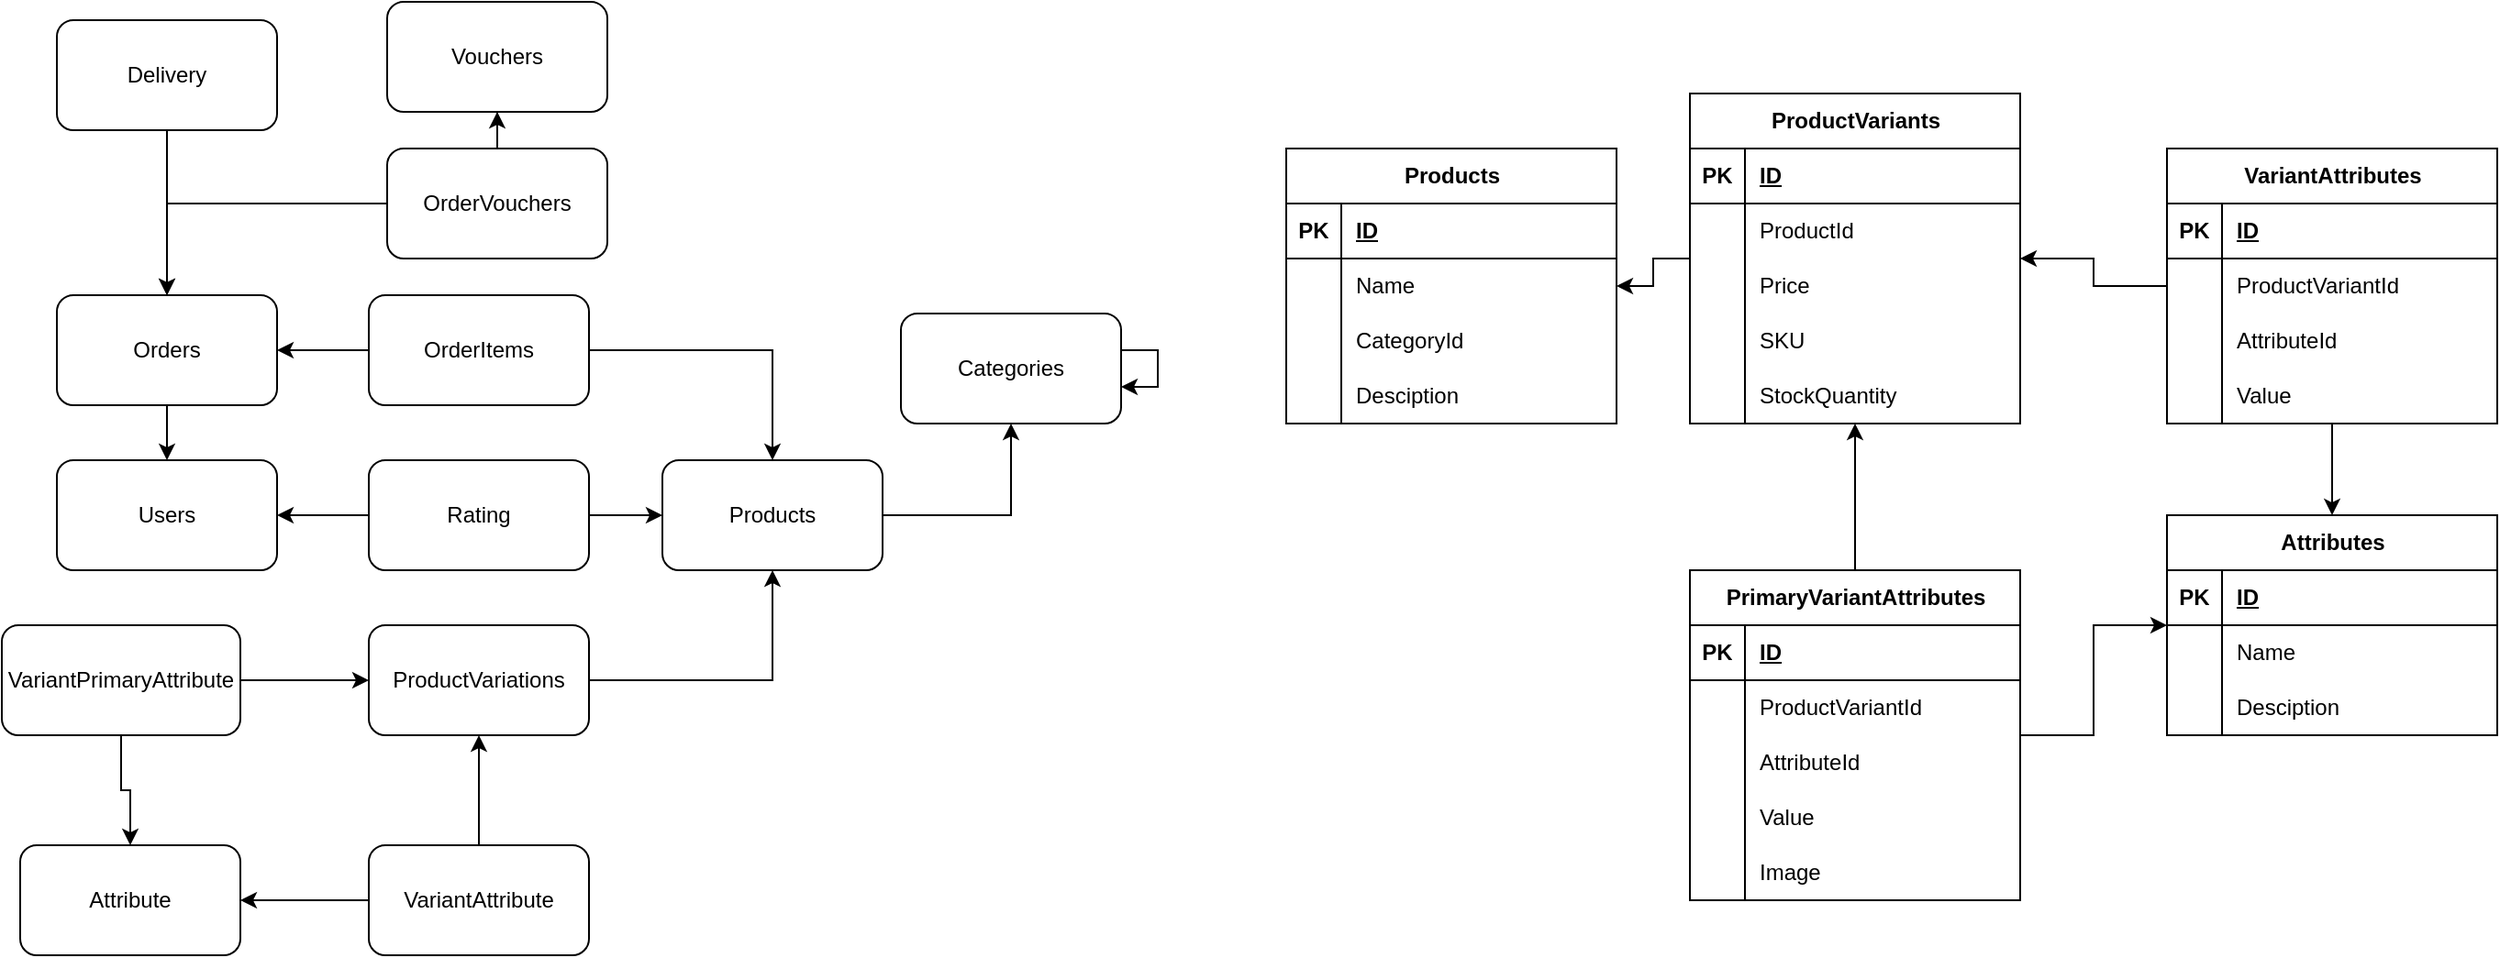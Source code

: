 <mxfile version="26.2.12" pages="2">
  <diagram name="Page-1" id="kPWOoO8ErWxaOBicCw8n">
    <mxGraphModel dx="624" dy="2304" grid="1" gridSize="10" guides="1" tooltips="1" connect="1" arrows="1" fold="1" page="1" pageScale="1" pageWidth="1100" pageHeight="850" math="0" shadow="0">
      <root>
        <mxCell id="0" />
        <mxCell id="1" parent="0" />
        <mxCell id="ZrR5lYsAfJS6oK-ob86O-45" value="" style="edgeStyle=orthogonalEdgeStyle;rounded=0;orthogonalLoop=1;jettySize=auto;html=1;" parent="1" source="ZrR5lYsAfJS6oK-ob86O-36" target="ZrR5lYsAfJS6oK-ob86O-37" edge="1">
          <mxGeometry relative="1" as="geometry" />
        </mxCell>
        <mxCell id="ZrR5lYsAfJS6oK-ob86O-36" value="Products" style="rounded=1;whiteSpace=wrap;html=1;" parent="1" vertex="1">
          <mxGeometry x="390" y="-1410" width="120" height="60" as="geometry" />
        </mxCell>
        <mxCell id="ZrR5lYsAfJS6oK-ob86O-37" value="Categories" style="rounded=1;whiteSpace=wrap;html=1;" parent="1" vertex="1">
          <mxGeometry x="520" y="-1490" width="120" height="60" as="geometry" />
        </mxCell>
        <mxCell id="ZrR5lYsAfJS6oK-ob86O-42" value="" style="edgeStyle=orthogonalEdgeStyle;rounded=0;orthogonalLoop=1;jettySize=auto;html=1;" parent="1" source="ZrR5lYsAfJS6oK-ob86O-39" target="ZrR5lYsAfJS6oK-ob86O-40" edge="1">
          <mxGeometry relative="1" as="geometry" />
        </mxCell>
        <mxCell id="PK16xgvVqJe6MPy5atNB-130" value="" style="edgeStyle=orthogonalEdgeStyle;rounded=0;orthogonalLoop=1;jettySize=auto;html=1;" edge="1" parent="1" source="ZrR5lYsAfJS6oK-ob86O-39" target="PK16xgvVqJe6MPy5atNB-128">
          <mxGeometry relative="1" as="geometry" />
        </mxCell>
        <mxCell id="ZrR5lYsAfJS6oK-ob86O-39" value="VariantAttribute" style="rounded=1;whiteSpace=wrap;html=1;" parent="1" vertex="1">
          <mxGeometry x="230" y="-1200" width="120" height="60" as="geometry" />
        </mxCell>
        <mxCell id="ZrR5lYsAfJS6oK-ob86O-43" value="" style="edgeStyle=orthogonalEdgeStyle;rounded=0;orthogonalLoop=1;jettySize=auto;html=1;" parent="1" source="ZrR5lYsAfJS6oK-ob86O-40" target="ZrR5lYsAfJS6oK-ob86O-36" edge="1">
          <mxGeometry relative="1" as="geometry" />
        </mxCell>
        <mxCell id="ZrR5lYsAfJS6oK-ob86O-40" value="ProductVariations" style="rounded=1;whiteSpace=wrap;html=1;" parent="1" vertex="1">
          <mxGeometry x="230" y="-1320" width="120" height="60" as="geometry" />
        </mxCell>
        <mxCell id="ZrR5lYsAfJS6oK-ob86O-52" style="edgeStyle=orthogonalEdgeStyle;rounded=0;orthogonalLoop=1;jettySize=auto;html=1;" parent="1" source="ZrR5lYsAfJS6oK-ob86O-41" target="ZrR5lYsAfJS6oK-ob86O-50" edge="1">
          <mxGeometry relative="1" as="geometry" />
        </mxCell>
        <mxCell id="ZrR5lYsAfJS6oK-ob86O-41" value="Orders" style="rounded=1;whiteSpace=wrap;html=1;" parent="1" vertex="1">
          <mxGeometry x="60" y="-1500" width="120" height="60" as="geometry" />
        </mxCell>
        <mxCell id="ZrR5lYsAfJS6oK-ob86O-47" style="edgeStyle=orthogonalEdgeStyle;rounded=0;orthogonalLoop=1;jettySize=auto;html=1;" parent="1" source="ZrR5lYsAfJS6oK-ob86O-37" target="ZrR5lYsAfJS6oK-ob86O-37" edge="1">
          <mxGeometry relative="1" as="geometry" />
        </mxCell>
        <mxCell id="ZrR5lYsAfJS6oK-ob86O-49" value="" style="edgeStyle=orthogonalEdgeStyle;rounded=0;orthogonalLoop=1;jettySize=auto;html=1;" parent="1" source="ZrR5lYsAfJS6oK-ob86O-48" target="ZrR5lYsAfJS6oK-ob86O-36" edge="1">
          <mxGeometry relative="1" as="geometry" />
        </mxCell>
        <mxCell id="ZrR5lYsAfJS6oK-ob86O-51" value="" style="edgeStyle=orthogonalEdgeStyle;rounded=0;orthogonalLoop=1;jettySize=auto;html=1;" parent="1" source="ZrR5lYsAfJS6oK-ob86O-48" target="ZrR5lYsAfJS6oK-ob86O-50" edge="1">
          <mxGeometry relative="1" as="geometry" />
        </mxCell>
        <mxCell id="ZrR5lYsAfJS6oK-ob86O-48" value="Rating" style="rounded=1;whiteSpace=wrap;html=1;" parent="1" vertex="1">
          <mxGeometry x="230" y="-1410" width="120" height="60" as="geometry" />
        </mxCell>
        <mxCell id="ZrR5lYsAfJS6oK-ob86O-50" value="Users" style="rounded=1;whiteSpace=wrap;html=1;" parent="1" vertex="1">
          <mxGeometry x="60" y="-1410" width="120" height="60" as="geometry" />
        </mxCell>
        <mxCell id="ZrR5lYsAfJS6oK-ob86O-55" value="" style="edgeStyle=orthogonalEdgeStyle;rounded=0;orthogonalLoop=1;jettySize=auto;html=1;" parent="1" source="ZrR5lYsAfJS6oK-ob86O-54" target="ZrR5lYsAfJS6oK-ob86O-41" edge="1">
          <mxGeometry relative="1" as="geometry" />
        </mxCell>
        <mxCell id="ZrR5lYsAfJS6oK-ob86O-56" style="edgeStyle=orthogonalEdgeStyle;rounded=0;orthogonalLoop=1;jettySize=auto;html=1;" parent="1" source="ZrR5lYsAfJS6oK-ob86O-54" target="ZrR5lYsAfJS6oK-ob86O-36" edge="1">
          <mxGeometry relative="1" as="geometry" />
        </mxCell>
        <mxCell id="ZrR5lYsAfJS6oK-ob86O-54" value="OrderItems" style="rounded=1;whiteSpace=wrap;html=1;" parent="1" vertex="1">
          <mxGeometry x="230" y="-1500" width="120" height="60" as="geometry" />
        </mxCell>
        <mxCell id="5RusImTbGfnF9cPoMrp--1" value="" style="edgeStyle=orthogonalEdgeStyle;rounded=0;orthogonalLoop=1;jettySize=auto;html=1;" parent="1" source="Unxqngpqf1G39v8PdD6T-1" target="ZrR5lYsAfJS6oK-ob86O-41" edge="1">
          <mxGeometry relative="1" as="geometry" />
        </mxCell>
        <mxCell id="Unxqngpqf1G39v8PdD6T-1" value="Delivery" style="rounded=1;whiteSpace=wrap;html=1;" parent="1" vertex="1">
          <mxGeometry x="60" y="-1650" width="120" height="60" as="geometry" />
        </mxCell>
        <mxCell id="C7Fi-zsMAQlpM84feyoW-1" value="Vouchers" style="rounded=1;whiteSpace=wrap;html=1;" parent="1" vertex="1">
          <mxGeometry x="240" y="-1660" width="120" height="60" as="geometry" />
        </mxCell>
        <mxCell id="C7Fi-zsMAQlpM84feyoW-3" style="edgeStyle=orthogonalEdgeStyle;rounded=0;orthogonalLoop=1;jettySize=auto;html=1;" parent="1" source="C7Fi-zsMAQlpM84feyoW-2" target="ZrR5lYsAfJS6oK-ob86O-41" edge="1">
          <mxGeometry relative="1" as="geometry" />
        </mxCell>
        <mxCell id="C7Fi-zsMAQlpM84feyoW-4" style="edgeStyle=orthogonalEdgeStyle;rounded=0;orthogonalLoop=1;jettySize=auto;html=1;" parent="1" source="C7Fi-zsMAQlpM84feyoW-2" target="C7Fi-zsMAQlpM84feyoW-1" edge="1">
          <mxGeometry relative="1" as="geometry" />
        </mxCell>
        <mxCell id="C7Fi-zsMAQlpM84feyoW-2" value="OrderVouchers" style="rounded=1;whiteSpace=wrap;html=1;" parent="1" vertex="1">
          <mxGeometry x="240" y="-1580" width="120" height="60" as="geometry" />
        </mxCell>
        <mxCell id="1pZVYo2Q0TU_t_pJFYLT-1" value="Products" style="shape=table;startSize=30;container=1;collapsible=1;childLayout=tableLayout;fixedRows=1;rowLines=0;fontStyle=1;align=center;resizeLast=1;html=1;" parent="1" vertex="1">
          <mxGeometry x="730" y="-1580" width="180" height="150" as="geometry" />
        </mxCell>
        <mxCell id="1pZVYo2Q0TU_t_pJFYLT-2" value="" style="shape=tableRow;horizontal=0;startSize=0;swimlaneHead=0;swimlaneBody=0;fillColor=none;collapsible=0;dropTarget=0;points=[[0,0.5],[1,0.5]];portConstraint=eastwest;top=0;left=0;right=0;bottom=1;" parent="1pZVYo2Q0TU_t_pJFYLT-1" vertex="1">
          <mxGeometry y="30" width="180" height="30" as="geometry" />
        </mxCell>
        <mxCell id="1pZVYo2Q0TU_t_pJFYLT-3" value="PK" style="shape=partialRectangle;connectable=0;fillColor=none;top=0;left=0;bottom=0;right=0;fontStyle=1;overflow=hidden;whiteSpace=wrap;html=1;" parent="1pZVYo2Q0TU_t_pJFYLT-2" vertex="1">
          <mxGeometry width="30" height="30" as="geometry">
            <mxRectangle width="30" height="30" as="alternateBounds" />
          </mxGeometry>
        </mxCell>
        <mxCell id="1pZVYo2Q0TU_t_pJFYLT-4" value="ID&lt;span style=&quot;white-space: pre;&quot;&gt;&#x9;&lt;/span&gt;" style="shape=partialRectangle;connectable=0;fillColor=none;top=0;left=0;bottom=0;right=0;align=left;spacingLeft=6;fontStyle=5;overflow=hidden;whiteSpace=wrap;html=1;" parent="1pZVYo2Q0TU_t_pJFYLT-2" vertex="1">
          <mxGeometry x="30" width="150" height="30" as="geometry">
            <mxRectangle width="150" height="30" as="alternateBounds" />
          </mxGeometry>
        </mxCell>
        <mxCell id="1pZVYo2Q0TU_t_pJFYLT-5" value="" style="shape=tableRow;horizontal=0;startSize=0;swimlaneHead=0;swimlaneBody=0;fillColor=none;collapsible=0;dropTarget=0;points=[[0,0.5],[1,0.5]];portConstraint=eastwest;top=0;left=0;right=0;bottom=0;" parent="1pZVYo2Q0TU_t_pJFYLT-1" vertex="1">
          <mxGeometry y="60" width="180" height="30" as="geometry" />
        </mxCell>
        <mxCell id="1pZVYo2Q0TU_t_pJFYLT-6" value="" style="shape=partialRectangle;connectable=0;fillColor=none;top=0;left=0;bottom=0;right=0;editable=1;overflow=hidden;whiteSpace=wrap;html=1;" parent="1pZVYo2Q0TU_t_pJFYLT-5" vertex="1">
          <mxGeometry width="30" height="30" as="geometry">
            <mxRectangle width="30" height="30" as="alternateBounds" />
          </mxGeometry>
        </mxCell>
        <mxCell id="1pZVYo2Q0TU_t_pJFYLT-7" value="Name" style="shape=partialRectangle;connectable=0;fillColor=none;top=0;left=0;bottom=0;right=0;align=left;spacingLeft=6;overflow=hidden;whiteSpace=wrap;html=1;" parent="1pZVYo2Q0TU_t_pJFYLT-5" vertex="1">
          <mxGeometry x="30" width="150" height="30" as="geometry">
            <mxRectangle width="150" height="30" as="alternateBounds" />
          </mxGeometry>
        </mxCell>
        <mxCell id="1pZVYo2Q0TU_t_pJFYLT-14" value="" style="shape=tableRow;horizontal=0;startSize=0;swimlaneHead=0;swimlaneBody=0;fillColor=none;collapsible=0;dropTarget=0;points=[[0,0.5],[1,0.5]];portConstraint=eastwest;top=0;left=0;right=0;bottom=0;" parent="1pZVYo2Q0TU_t_pJFYLT-1" vertex="1">
          <mxGeometry y="90" width="180" height="30" as="geometry" />
        </mxCell>
        <mxCell id="1pZVYo2Q0TU_t_pJFYLT-15" value="" style="shape=partialRectangle;connectable=0;fillColor=none;top=0;left=0;bottom=0;right=0;editable=1;overflow=hidden;whiteSpace=wrap;html=1;" parent="1pZVYo2Q0TU_t_pJFYLT-14" vertex="1">
          <mxGeometry width="30" height="30" as="geometry">
            <mxRectangle width="30" height="30" as="alternateBounds" />
          </mxGeometry>
        </mxCell>
        <mxCell id="1pZVYo2Q0TU_t_pJFYLT-16" value="CategoryId" style="shape=partialRectangle;connectable=0;fillColor=none;top=0;left=0;bottom=0;right=0;align=left;spacingLeft=6;overflow=hidden;whiteSpace=wrap;html=1;" parent="1pZVYo2Q0TU_t_pJFYLT-14" vertex="1">
          <mxGeometry x="30" width="150" height="30" as="geometry">
            <mxRectangle width="150" height="30" as="alternateBounds" />
          </mxGeometry>
        </mxCell>
        <mxCell id="1pZVYo2Q0TU_t_pJFYLT-17" value="" style="shape=tableRow;horizontal=0;startSize=0;swimlaneHead=0;swimlaneBody=0;fillColor=none;collapsible=0;dropTarget=0;points=[[0,0.5],[1,0.5]];portConstraint=eastwest;top=0;left=0;right=0;bottom=0;" parent="1pZVYo2Q0TU_t_pJFYLT-1" vertex="1">
          <mxGeometry y="120" width="180" height="30" as="geometry" />
        </mxCell>
        <mxCell id="1pZVYo2Q0TU_t_pJFYLT-18" value="" style="shape=partialRectangle;connectable=0;fillColor=none;top=0;left=0;bottom=0;right=0;editable=1;overflow=hidden;whiteSpace=wrap;html=1;" parent="1pZVYo2Q0TU_t_pJFYLT-17" vertex="1">
          <mxGeometry width="30" height="30" as="geometry">
            <mxRectangle width="30" height="30" as="alternateBounds" />
          </mxGeometry>
        </mxCell>
        <mxCell id="1pZVYo2Q0TU_t_pJFYLT-19" value="Desciption" style="shape=partialRectangle;connectable=0;fillColor=none;top=0;left=0;bottom=0;right=0;align=left;spacingLeft=6;overflow=hidden;whiteSpace=wrap;html=1;" parent="1pZVYo2Q0TU_t_pJFYLT-17" vertex="1">
          <mxGeometry x="30" width="150" height="30" as="geometry">
            <mxRectangle width="150" height="30" as="alternateBounds" />
          </mxGeometry>
        </mxCell>
        <mxCell id="PK16xgvVqJe6MPy5atNB-49" style="edgeStyle=orthogonalEdgeStyle;rounded=0;orthogonalLoop=1;jettySize=auto;html=1;" edge="1" parent="1" source="1pZVYo2Q0TU_t_pJFYLT-35" target="1pZVYo2Q0TU_t_pJFYLT-1">
          <mxGeometry relative="1" as="geometry" />
        </mxCell>
        <mxCell id="1pZVYo2Q0TU_t_pJFYLT-35" value="ProductVariants" style="shape=table;startSize=30;container=1;collapsible=1;childLayout=tableLayout;fixedRows=1;rowLines=0;fontStyle=1;align=center;resizeLast=1;html=1;" parent="1" vertex="1">
          <mxGeometry x="950" y="-1610" width="180" height="180" as="geometry">
            <mxRectangle x="1200" y="-1160" width="130" height="30" as="alternateBounds" />
          </mxGeometry>
        </mxCell>
        <mxCell id="1pZVYo2Q0TU_t_pJFYLT-36" value="" style="shape=tableRow;horizontal=0;startSize=0;swimlaneHead=0;swimlaneBody=0;fillColor=none;collapsible=0;dropTarget=0;points=[[0,0.5],[1,0.5]];portConstraint=eastwest;top=0;left=0;right=0;bottom=1;" parent="1pZVYo2Q0TU_t_pJFYLT-35" vertex="1">
          <mxGeometry y="30" width="180" height="30" as="geometry" />
        </mxCell>
        <mxCell id="1pZVYo2Q0TU_t_pJFYLT-37" value="PK" style="shape=partialRectangle;connectable=0;fillColor=none;top=0;left=0;bottom=0;right=0;fontStyle=1;overflow=hidden;whiteSpace=wrap;html=1;" parent="1pZVYo2Q0TU_t_pJFYLT-36" vertex="1">
          <mxGeometry width="30" height="30" as="geometry">
            <mxRectangle width="30" height="30" as="alternateBounds" />
          </mxGeometry>
        </mxCell>
        <mxCell id="1pZVYo2Q0TU_t_pJFYLT-38" value="ID&lt;span style=&quot;white-space: pre;&quot;&gt;&#x9;&lt;/span&gt;" style="shape=partialRectangle;connectable=0;fillColor=none;top=0;left=0;bottom=0;right=0;align=left;spacingLeft=6;fontStyle=5;overflow=hidden;whiteSpace=wrap;html=1;" parent="1pZVYo2Q0TU_t_pJFYLT-36" vertex="1">
          <mxGeometry x="30" width="150" height="30" as="geometry">
            <mxRectangle width="150" height="30" as="alternateBounds" />
          </mxGeometry>
        </mxCell>
        <mxCell id="1pZVYo2Q0TU_t_pJFYLT-39" value="" style="shape=tableRow;horizontal=0;startSize=0;swimlaneHead=0;swimlaneBody=0;fillColor=none;collapsible=0;dropTarget=0;points=[[0,0.5],[1,0.5]];portConstraint=eastwest;top=0;left=0;right=0;bottom=0;" parent="1pZVYo2Q0TU_t_pJFYLT-35" vertex="1">
          <mxGeometry y="60" width="180" height="30" as="geometry" />
        </mxCell>
        <mxCell id="1pZVYo2Q0TU_t_pJFYLT-40" value="" style="shape=partialRectangle;connectable=0;fillColor=none;top=0;left=0;bottom=0;right=0;editable=1;overflow=hidden;whiteSpace=wrap;html=1;" parent="1pZVYo2Q0TU_t_pJFYLT-39" vertex="1">
          <mxGeometry width="30" height="30" as="geometry">
            <mxRectangle width="30" height="30" as="alternateBounds" />
          </mxGeometry>
        </mxCell>
        <mxCell id="1pZVYo2Q0TU_t_pJFYLT-41" value="ProductId" style="shape=partialRectangle;connectable=0;fillColor=none;top=0;left=0;bottom=0;right=0;align=left;spacingLeft=6;overflow=hidden;whiteSpace=wrap;html=1;" parent="1pZVYo2Q0TU_t_pJFYLT-39" vertex="1">
          <mxGeometry x="30" width="150" height="30" as="geometry">
            <mxRectangle width="150" height="30" as="alternateBounds" />
          </mxGeometry>
        </mxCell>
        <mxCell id="1pZVYo2Q0TU_t_pJFYLT-42" value="" style="shape=tableRow;horizontal=0;startSize=0;swimlaneHead=0;swimlaneBody=0;fillColor=none;collapsible=0;dropTarget=0;points=[[0,0.5],[1,0.5]];portConstraint=eastwest;top=0;left=0;right=0;bottom=0;" parent="1pZVYo2Q0TU_t_pJFYLT-35" vertex="1">
          <mxGeometry y="90" width="180" height="30" as="geometry" />
        </mxCell>
        <mxCell id="1pZVYo2Q0TU_t_pJFYLT-43" value="" style="shape=partialRectangle;connectable=0;fillColor=none;top=0;left=0;bottom=0;right=0;editable=1;overflow=hidden;whiteSpace=wrap;html=1;" parent="1pZVYo2Q0TU_t_pJFYLT-42" vertex="1">
          <mxGeometry width="30" height="30" as="geometry">
            <mxRectangle width="30" height="30" as="alternateBounds" />
          </mxGeometry>
        </mxCell>
        <mxCell id="1pZVYo2Q0TU_t_pJFYLT-44" value="Price" style="shape=partialRectangle;connectable=0;fillColor=none;top=0;left=0;bottom=0;right=0;align=left;spacingLeft=6;overflow=hidden;whiteSpace=wrap;html=1;" parent="1pZVYo2Q0TU_t_pJFYLT-42" vertex="1">
          <mxGeometry x="30" width="150" height="30" as="geometry">
            <mxRectangle width="150" height="30" as="alternateBounds" />
          </mxGeometry>
        </mxCell>
        <mxCell id="PK16xgvVqJe6MPy5atNB-99" value="" style="shape=tableRow;horizontal=0;startSize=0;swimlaneHead=0;swimlaneBody=0;fillColor=none;collapsible=0;dropTarget=0;points=[[0,0.5],[1,0.5]];portConstraint=eastwest;top=0;left=0;right=0;bottom=0;" vertex="1" parent="1pZVYo2Q0TU_t_pJFYLT-35">
          <mxGeometry y="120" width="180" height="30" as="geometry" />
        </mxCell>
        <mxCell id="PK16xgvVqJe6MPy5atNB-100" value="" style="shape=partialRectangle;connectable=0;fillColor=none;top=0;left=0;bottom=0;right=0;editable=1;overflow=hidden;whiteSpace=wrap;html=1;" vertex="1" parent="PK16xgvVqJe6MPy5atNB-99">
          <mxGeometry width="30" height="30" as="geometry">
            <mxRectangle width="30" height="30" as="alternateBounds" />
          </mxGeometry>
        </mxCell>
        <mxCell id="PK16xgvVqJe6MPy5atNB-101" value="SKU" style="shape=partialRectangle;connectable=0;fillColor=none;top=0;left=0;bottom=0;right=0;align=left;spacingLeft=6;overflow=hidden;whiteSpace=wrap;html=1;" vertex="1" parent="PK16xgvVqJe6MPy5atNB-99">
          <mxGeometry x="30" width="150" height="30" as="geometry">
            <mxRectangle width="150" height="30" as="alternateBounds" />
          </mxGeometry>
        </mxCell>
        <mxCell id="PK16xgvVqJe6MPy5atNB-102" value="" style="shape=tableRow;horizontal=0;startSize=0;swimlaneHead=0;swimlaneBody=0;fillColor=none;collapsible=0;dropTarget=0;points=[[0,0.5],[1,0.5]];portConstraint=eastwest;top=0;left=0;right=0;bottom=0;" vertex="1" parent="1pZVYo2Q0TU_t_pJFYLT-35">
          <mxGeometry y="150" width="180" height="30" as="geometry" />
        </mxCell>
        <mxCell id="PK16xgvVqJe6MPy5atNB-103" value="" style="shape=partialRectangle;connectable=0;fillColor=none;top=0;left=0;bottom=0;right=0;editable=1;overflow=hidden;whiteSpace=wrap;html=1;" vertex="1" parent="PK16xgvVqJe6MPy5atNB-102">
          <mxGeometry width="30" height="30" as="geometry">
            <mxRectangle width="30" height="30" as="alternateBounds" />
          </mxGeometry>
        </mxCell>
        <mxCell id="PK16xgvVqJe6MPy5atNB-104" value="StockQuantity" style="shape=partialRectangle;connectable=0;fillColor=none;top=0;left=0;bottom=0;right=0;align=left;spacingLeft=6;overflow=hidden;whiteSpace=wrap;html=1;" vertex="1" parent="PK16xgvVqJe6MPy5atNB-102">
          <mxGeometry x="30" width="150" height="30" as="geometry">
            <mxRectangle width="150" height="30" as="alternateBounds" />
          </mxGeometry>
        </mxCell>
        <mxCell id="PK16xgvVqJe6MPy5atNB-84" style="edgeStyle=orthogonalEdgeStyle;rounded=0;orthogonalLoop=1;jettySize=auto;html=1;" edge="1" parent="1" source="1pZVYo2Q0TU_t_pJFYLT-79" target="1pZVYo2Q0TU_t_pJFYLT-35">
          <mxGeometry relative="1" as="geometry" />
        </mxCell>
        <mxCell id="PK16xgvVqJe6MPy5atNB-85" style="edgeStyle=orthogonalEdgeStyle;rounded=0;orthogonalLoop=1;jettySize=auto;html=1;" edge="1" parent="1" source="1pZVYo2Q0TU_t_pJFYLT-79" target="PK16xgvVqJe6MPy5atNB-35">
          <mxGeometry relative="1" as="geometry" />
        </mxCell>
        <mxCell id="1pZVYo2Q0TU_t_pJFYLT-79" value="VariantAttributes" style="shape=table;startSize=30;container=1;collapsible=1;childLayout=tableLayout;fixedRows=1;rowLines=0;fontStyle=1;align=center;resizeLast=1;html=1;" parent="1" vertex="1">
          <mxGeometry x="1210" y="-1580" width="180" height="150" as="geometry" />
        </mxCell>
        <mxCell id="1pZVYo2Q0TU_t_pJFYLT-80" value="" style="shape=tableRow;horizontal=0;startSize=0;swimlaneHead=0;swimlaneBody=0;fillColor=none;collapsible=0;dropTarget=0;points=[[0,0.5],[1,0.5]];portConstraint=eastwest;top=0;left=0;right=0;bottom=1;" parent="1pZVYo2Q0TU_t_pJFYLT-79" vertex="1">
          <mxGeometry y="30" width="180" height="30" as="geometry" />
        </mxCell>
        <mxCell id="1pZVYo2Q0TU_t_pJFYLT-81" value="PK" style="shape=partialRectangle;connectable=0;fillColor=none;top=0;left=0;bottom=0;right=0;fontStyle=1;overflow=hidden;whiteSpace=wrap;html=1;" parent="1pZVYo2Q0TU_t_pJFYLT-80" vertex="1">
          <mxGeometry width="30" height="30" as="geometry">
            <mxRectangle width="30" height="30" as="alternateBounds" />
          </mxGeometry>
        </mxCell>
        <mxCell id="1pZVYo2Q0TU_t_pJFYLT-82" value="ID&lt;span style=&quot;white-space: pre;&quot;&gt;&#x9;&lt;/span&gt;" style="shape=partialRectangle;connectable=0;fillColor=none;top=0;left=0;bottom=0;right=0;align=left;spacingLeft=6;fontStyle=5;overflow=hidden;whiteSpace=wrap;html=1;" parent="1pZVYo2Q0TU_t_pJFYLT-80" vertex="1">
          <mxGeometry x="30" width="150" height="30" as="geometry">
            <mxRectangle width="150" height="30" as="alternateBounds" />
          </mxGeometry>
        </mxCell>
        <mxCell id="1pZVYo2Q0TU_t_pJFYLT-83" value="" style="shape=tableRow;horizontal=0;startSize=0;swimlaneHead=0;swimlaneBody=0;fillColor=none;collapsible=0;dropTarget=0;points=[[0,0.5],[1,0.5]];portConstraint=eastwest;top=0;left=0;right=0;bottom=0;" parent="1pZVYo2Q0TU_t_pJFYLT-79" vertex="1">
          <mxGeometry y="60" width="180" height="30" as="geometry" />
        </mxCell>
        <mxCell id="1pZVYo2Q0TU_t_pJFYLT-84" value="" style="shape=partialRectangle;connectable=0;fillColor=none;top=0;left=0;bottom=0;right=0;editable=1;overflow=hidden;whiteSpace=wrap;html=1;" parent="1pZVYo2Q0TU_t_pJFYLT-83" vertex="1">
          <mxGeometry width="30" height="30" as="geometry">
            <mxRectangle width="30" height="30" as="alternateBounds" />
          </mxGeometry>
        </mxCell>
        <mxCell id="1pZVYo2Q0TU_t_pJFYLT-85" value="ProductVariantId" style="shape=partialRectangle;connectable=0;fillColor=none;top=0;left=0;bottom=0;right=0;align=left;spacingLeft=6;overflow=hidden;whiteSpace=wrap;html=1;" parent="1pZVYo2Q0TU_t_pJFYLT-83" vertex="1">
          <mxGeometry x="30" width="150" height="30" as="geometry">
            <mxRectangle width="150" height="30" as="alternateBounds" />
          </mxGeometry>
        </mxCell>
        <mxCell id="PK16xgvVqJe6MPy5atNB-93" value="" style="shape=tableRow;horizontal=0;startSize=0;swimlaneHead=0;swimlaneBody=0;fillColor=none;collapsible=0;dropTarget=0;points=[[0,0.5],[1,0.5]];portConstraint=eastwest;top=0;left=0;right=0;bottom=0;" vertex="1" parent="1pZVYo2Q0TU_t_pJFYLT-79">
          <mxGeometry y="90" width="180" height="30" as="geometry" />
        </mxCell>
        <mxCell id="PK16xgvVqJe6MPy5atNB-94" value="" style="shape=partialRectangle;connectable=0;fillColor=none;top=0;left=0;bottom=0;right=0;editable=1;overflow=hidden;whiteSpace=wrap;html=1;" vertex="1" parent="PK16xgvVqJe6MPy5atNB-93">
          <mxGeometry width="30" height="30" as="geometry">
            <mxRectangle width="30" height="30" as="alternateBounds" />
          </mxGeometry>
        </mxCell>
        <mxCell id="PK16xgvVqJe6MPy5atNB-95" value="AttributeId" style="shape=partialRectangle;connectable=0;fillColor=none;top=0;left=0;bottom=0;right=0;align=left;spacingLeft=6;overflow=hidden;whiteSpace=wrap;html=1;" vertex="1" parent="PK16xgvVqJe6MPy5atNB-93">
          <mxGeometry x="30" width="150" height="30" as="geometry">
            <mxRectangle width="150" height="30" as="alternateBounds" />
          </mxGeometry>
        </mxCell>
        <mxCell id="PK16xgvVqJe6MPy5atNB-96" value="" style="shape=tableRow;horizontal=0;startSize=0;swimlaneHead=0;swimlaneBody=0;fillColor=none;collapsible=0;dropTarget=0;points=[[0,0.5],[1,0.5]];portConstraint=eastwest;top=0;left=0;right=0;bottom=0;" vertex="1" parent="1pZVYo2Q0TU_t_pJFYLT-79">
          <mxGeometry y="120" width="180" height="30" as="geometry" />
        </mxCell>
        <mxCell id="PK16xgvVqJe6MPy5atNB-97" value="" style="shape=partialRectangle;connectable=0;fillColor=none;top=0;left=0;bottom=0;right=0;editable=1;overflow=hidden;whiteSpace=wrap;html=1;" vertex="1" parent="PK16xgvVqJe6MPy5atNB-96">
          <mxGeometry width="30" height="30" as="geometry">
            <mxRectangle width="30" height="30" as="alternateBounds" />
          </mxGeometry>
        </mxCell>
        <mxCell id="PK16xgvVqJe6MPy5atNB-98" value="Value" style="shape=partialRectangle;connectable=0;fillColor=none;top=0;left=0;bottom=0;right=0;align=left;spacingLeft=6;overflow=hidden;whiteSpace=wrap;html=1;" vertex="1" parent="PK16xgvVqJe6MPy5atNB-96">
          <mxGeometry x="30" width="150" height="30" as="geometry">
            <mxRectangle width="150" height="30" as="alternateBounds" />
          </mxGeometry>
        </mxCell>
        <mxCell id="PK16xgvVqJe6MPy5atNB-35" value="Attributes" style="shape=table;startSize=30;container=1;collapsible=1;childLayout=tableLayout;fixedRows=1;rowLines=0;fontStyle=1;align=center;resizeLast=1;html=1;" vertex="1" parent="1">
          <mxGeometry x="1210" y="-1380" width="180" height="120" as="geometry" />
        </mxCell>
        <mxCell id="PK16xgvVqJe6MPy5atNB-36" value="" style="shape=tableRow;horizontal=0;startSize=0;swimlaneHead=0;swimlaneBody=0;fillColor=none;collapsible=0;dropTarget=0;points=[[0,0.5],[1,0.5]];portConstraint=eastwest;top=0;left=0;right=0;bottom=1;" vertex="1" parent="PK16xgvVqJe6MPy5atNB-35">
          <mxGeometry y="30" width="180" height="30" as="geometry" />
        </mxCell>
        <mxCell id="PK16xgvVqJe6MPy5atNB-37" value="PK" style="shape=partialRectangle;connectable=0;fillColor=none;top=0;left=0;bottom=0;right=0;fontStyle=1;overflow=hidden;whiteSpace=wrap;html=1;" vertex="1" parent="PK16xgvVqJe6MPy5atNB-36">
          <mxGeometry width="30" height="30" as="geometry">
            <mxRectangle width="30" height="30" as="alternateBounds" />
          </mxGeometry>
        </mxCell>
        <mxCell id="PK16xgvVqJe6MPy5atNB-38" value="ID&lt;span style=&quot;white-space: pre;&quot;&gt;&#x9;&lt;/span&gt;" style="shape=partialRectangle;connectable=0;fillColor=none;top=0;left=0;bottom=0;right=0;align=left;spacingLeft=6;fontStyle=5;overflow=hidden;whiteSpace=wrap;html=1;" vertex="1" parent="PK16xgvVqJe6MPy5atNB-36">
          <mxGeometry x="30" width="150" height="30" as="geometry">
            <mxRectangle width="150" height="30" as="alternateBounds" />
          </mxGeometry>
        </mxCell>
        <mxCell id="PK16xgvVqJe6MPy5atNB-39" value="" style="shape=tableRow;horizontal=0;startSize=0;swimlaneHead=0;swimlaneBody=0;fillColor=none;collapsible=0;dropTarget=0;points=[[0,0.5],[1,0.5]];portConstraint=eastwest;top=0;left=0;right=0;bottom=0;" vertex="1" parent="PK16xgvVqJe6MPy5atNB-35">
          <mxGeometry y="60" width="180" height="30" as="geometry" />
        </mxCell>
        <mxCell id="PK16xgvVqJe6MPy5atNB-40" value="" style="shape=partialRectangle;connectable=0;fillColor=none;top=0;left=0;bottom=0;right=0;editable=1;overflow=hidden;whiteSpace=wrap;html=1;" vertex="1" parent="PK16xgvVqJe6MPy5atNB-39">
          <mxGeometry width="30" height="30" as="geometry">
            <mxRectangle width="30" height="30" as="alternateBounds" />
          </mxGeometry>
        </mxCell>
        <mxCell id="PK16xgvVqJe6MPy5atNB-41" value="Name" style="shape=partialRectangle;connectable=0;fillColor=none;top=0;left=0;bottom=0;right=0;align=left;spacingLeft=6;overflow=hidden;whiteSpace=wrap;html=1;" vertex="1" parent="PK16xgvVqJe6MPy5atNB-39">
          <mxGeometry x="30" width="150" height="30" as="geometry">
            <mxRectangle width="150" height="30" as="alternateBounds" />
          </mxGeometry>
        </mxCell>
        <mxCell id="PK16xgvVqJe6MPy5atNB-45" value="" style="shape=tableRow;horizontal=0;startSize=0;swimlaneHead=0;swimlaneBody=0;fillColor=none;collapsible=0;dropTarget=0;points=[[0,0.5],[1,0.5]];portConstraint=eastwest;top=0;left=0;right=0;bottom=0;" vertex="1" parent="PK16xgvVqJe6MPy5atNB-35">
          <mxGeometry y="90" width="180" height="30" as="geometry" />
        </mxCell>
        <mxCell id="PK16xgvVqJe6MPy5atNB-46" value="" style="shape=partialRectangle;connectable=0;fillColor=none;top=0;left=0;bottom=0;right=0;editable=1;overflow=hidden;whiteSpace=wrap;html=1;" vertex="1" parent="PK16xgvVqJe6MPy5atNB-45">
          <mxGeometry width="30" height="30" as="geometry">
            <mxRectangle width="30" height="30" as="alternateBounds" />
          </mxGeometry>
        </mxCell>
        <mxCell id="PK16xgvVqJe6MPy5atNB-47" value="Desciption" style="shape=partialRectangle;connectable=0;fillColor=none;top=0;left=0;bottom=0;right=0;align=left;spacingLeft=6;overflow=hidden;whiteSpace=wrap;html=1;" vertex="1" parent="PK16xgvVqJe6MPy5atNB-45">
          <mxGeometry x="30" width="150" height="30" as="geometry">
            <mxRectangle width="150" height="30" as="alternateBounds" />
          </mxGeometry>
        </mxCell>
        <mxCell id="PK16xgvVqJe6MPy5atNB-121" style="edgeStyle=orthogonalEdgeStyle;rounded=0;orthogonalLoop=1;jettySize=auto;html=1;" edge="1" parent="1" source="PK16xgvVqJe6MPy5atNB-108" target="PK16xgvVqJe6MPy5atNB-35">
          <mxGeometry relative="1" as="geometry" />
        </mxCell>
        <mxCell id="PK16xgvVqJe6MPy5atNB-122" style="edgeStyle=orthogonalEdgeStyle;rounded=0;orthogonalLoop=1;jettySize=auto;html=1;" edge="1" parent="1" source="PK16xgvVqJe6MPy5atNB-108" target="1pZVYo2Q0TU_t_pJFYLT-35">
          <mxGeometry relative="1" as="geometry" />
        </mxCell>
        <mxCell id="PK16xgvVqJe6MPy5atNB-108" value="PrimaryVariantAttributes" style="shape=table;startSize=30;container=1;collapsible=1;childLayout=tableLayout;fixedRows=1;rowLines=0;fontStyle=1;align=center;resizeLast=1;html=1;" vertex="1" parent="1">
          <mxGeometry x="950" y="-1350" width="180" height="180" as="geometry" />
        </mxCell>
        <mxCell id="PK16xgvVqJe6MPy5atNB-109" value="" style="shape=tableRow;horizontal=0;startSize=0;swimlaneHead=0;swimlaneBody=0;fillColor=none;collapsible=0;dropTarget=0;points=[[0,0.5],[1,0.5]];portConstraint=eastwest;top=0;left=0;right=0;bottom=1;" vertex="1" parent="PK16xgvVqJe6MPy5atNB-108">
          <mxGeometry y="30" width="180" height="30" as="geometry" />
        </mxCell>
        <mxCell id="PK16xgvVqJe6MPy5atNB-110" value="PK" style="shape=partialRectangle;connectable=0;fillColor=none;top=0;left=0;bottom=0;right=0;fontStyle=1;overflow=hidden;whiteSpace=wrap;html=1;" vertex="1" parent="PK16xgvVqJe6MPy5atNB-109">
          <mxGeometry width="30" height="30" as="geometry">
            <mxRectangle width="30" height="30" as="alternateBounds" />
          </mxGeometry>
        </mxCell>
        <mxCell id="PK16xgvVqJe6MPy5atNB-111" value="ID&lt;span style=&quot;white-space: pre;&quot;&gt;&#x9;&lt;/span&gt;" style="shape=partialRectangle;connectable=0;fillColor=none;top=0;left=0;bottom=0;right=0;align=left;spacingLeft=6;fontStyle=5;overflow=hidden;whiteSpace=wrap;html=1;" vertex="1" parent="PK16xgvVqJe6MPy5atNB-109">
          <mxGeometry x="30" width="150" height="30" as="geometry">
            <mxRectangle width="150" height="30" as="alternateBounds" />
          </mxGeometry>
        </mxCell>
        <mxCell id="PK16xgvVqJe6MPy5atNB-112" value="" style="shape=tableRow;horizontal=0;startSize=0;swimlaneHead=0;swimlaneBody=0;fillColor=none;collapsible=0;dropTarget=0;points=[[0,0.5],[1,0.5]];portConstraint=eastwest;top=0;left=0;right=0;bottom=0;" vertex="1" parent="PK16xgvVqJe6MPy5atNB-108">
          <mxGeometry y="60" width="180" height="30" as="geometry" />
        </mxCell>
        <mxCell id="PK16xgvVqJe6MPy5atNB-113" value="" style="shape=partialRectangle;connectable=0;fillColor=none;top=0;left=0;bottom=0;right=0;editable=1;overflow=hidden;whiteSpace=wrap;html=1;" vertex="1" parent="PK16xgvVqJe6MPy5atNB-112">
          <mxGeometry width="30" height="30" as="geometry">
            <mxRectangle width="30" height="30" as="alternateBounds" />
          </mxGeometry>
        </mxCell>
        <mxCell id="PK16xgvVqJe6MPy5atNB-114" value="ProductVariantId" style="shape=partialRectangle;connectable=0;fillColor=none;top=0;left=0;bottom=0;right=0;align=left;spacingLeft=6;overflow=hidden;whiteSpace=wrap;html=1;" vertex="1" parent="PK16xgvVqJe6MPy5atNB-112">
          <mxGeometry x="30" width="150" height="30" as="geometry">
            <mxRectangle width="150" height="30" as="alternateBounds" />
          </mxGeometry>
        </mxCell>
        <mxCell id="PK16xgvVqJe6MPy5atNB-115" value="" style="shape=tableRow;horizontal=0;startSize=0;swimlaneHead=0;swimlaneBody=0;fillColor=none;collapsible=0;dropTarget=0;points=[[0,0.5],[1,0.5]];portConstraint=eastwest;top=0;left=0;right=0;bottom=0;" vertex="1" parent="PK16xgvVqJe6MPy5atNB-108">
          <mxGeometry y="90" width="180" height="30" as="geometry" />
        </mxCell>
        <mxCell id="PK16xgvVqJe6MPy5atNB-116" value="" style="shape=partialRectangle;connectable=0;fillColor=none;top=0;left=0;bottom=0;right=0;editable=1;overflow=hidden;whiteSpace=wrap;html=1;" vertex="1" parent="PK16xgvVqJe6MPy5atNB-115">
          <mxGeometry width="30" height="30" as="geometry">
            <mxRectangle width="30" height="30" as="alternateBounds" />
          </mxGeometry>
        </mxCell>
        <mxCell id="PK16xgvVqJe6MPy5atNB-117" value="AttributeId" style="shape=partialRectangle;connectable=0;fillColor=none;top=0;left=0;bottom=0;right=0;align=left;spacingLeft=6;overflow=hidden;whiteSpace=wrap;html=1;" vertex="1" parent="PK16xgvVqJe6MPy5atNB-115">
          <mxGeometry x="30" width="150" height="30" as="geometry">
            <mxRectangle width="150" height="30" as="alternateBounds" />
          </mxGeometry>
        </mxCell>
        <mxCell id="PK16xgvVqJe6MPy5atNB-118" value="" style="shape=tableRow;horizontal=0;startSize=0;swimlaneHead=0;swimlaneBody=0;fillColor=none;collapsible=0;dropTarget=0;points=[[0,0.5],[1,0.5]];portConstraint=eastwest;top=0;left=0;right=0;bottom=0;" vertex="1" parent="PK16xgvVqJe6MPy5atNB-108">
          <mxGeometry y="120" width="180" height="30" as="geometry" />
        </mxCell>
        <mxCell id="PK16xgvVqJe6MPy5atNB-119" value="" style="shape=partialRectangle;connectable=0;fillColor=none;top=0;left=0;bottom=0;right=0;editable=1;overflow=hidden;whiteSpace=wrap;html=1;" vertex="1" parent="PK16xgvVqJe6MPy5atNB-118">
          <mxGeometry width="30" height="30" as="geometry">
            <mxRectangle width="30" height="30" as="alternateBounds" />
          </mxGeometry>
        </mxCell>
        <mxCell id="PK16xgvVqJe6MPy5atNB-120" value="Value" style="shape=partialRectangle;connectable=0;fillColor=none;top=0;left=0;bottom=0;right=0;align=left;spacingLeft=6;overflow=hidden;whiteSpace=wrap;html=1;" vertex="1" parent="PK16xgvVqJe6MPy5atNB-118">
          <mxGeometry x="30" width="150" height="30" as="geometry">
            <mxRectangle width="150" height="30" as="alternateBounds" />
          </mxGeometry>
        </mxCell>
        <mxCell id="PK16xgvVqJe6MPy5atNB-123" value="" style="shape=tableRow;horizontal=0;startSize=0;swimlaneHead=0;swimlaneBody=0;fillColor=none;collapsible=0;dropTarget=0;points=[[0,0.5],[1,0.5]];portConstraint=eastwest;top=0;left=0;right=0;bottom=0;" vertex="1" parent="PK16xgvVqJe6MPy5atNB-108">
          <mxGeometry y="150" width="180" height="30" as="geometry" />
        </mxCell>
        <mxCell id="PK16xgvVqJe6MPy5atNB-124" value="&lt;span style=&quot;white-space: pre;&quot;&gt;&#x9;&lt;/span&gt;" style="shape=partialRectangle;connectable=0;fillColor=none;top=0;left=0;bottom=0;right=0;editable=1;overflow=hidden;whiteSpace=wrap;html=1;" vertex="1" parent="PK16xgvVqJe6MPy5atNB-123">
          <mxGeometry width="30" height="30" as="geometry">
            <mxRectangle width="30" height="30" as="alternateBounds" />
          </mxGeometry>
        </mxCell>
        <mxCell id="PK16xgvVqJe6MPy5atNB-125" value="Image" style="shape=partialRectangle;connectable=0;fillColor=none;top=0;left=0;bottom=0;right=0;align=left;spacingLeft=6;overflow=hidden;whiteSpace=wrap;html=1;" vertex="1" parent="PK16xgvVqJe6MPy5atNB-123">
          <mxGeometry x="30" width="150" height="30" as="geometry">
            <mxRectangle width="150" height="30" as="alternateBounds" />
          </mxGeometry>
        </mxCell>
        <mxCell id="PK16xgvVqJe6MPy5atNB-127" style="edgeStyle=orthogonalEdgeStyle;rounded=0;orthogonalLoop=1;jettySize=auto;html=1;" edge="1" parent="1" source="PK16xgvVqJe6MPy5atNB-126" target="ZrR5lYsAfJS6oK-ob86O-40">
          <mxGeometry relative="1" as="geometry" />
        </mxCell>
        <mxCell id="PK16xgvVqJe6MPy5atNB-129" value="" style="edgeStyle=orthogonalEdgeStyle;rounded=0;orthogonalLoop=1;jettySize=auto;html=1;" edge="1" parent="1" source="PK16xgvVqJe6MPy5atNB-126" target="PK16xgvVqJe6MPy5atNB-128">
          <mxGeometry relative="1" as="geometry" />
        </mxCell>
        <mxCell id="PK16xgvVqJe6MPy5atNB-126" value="VariantPrimaryAttribute" style="rounded=1;whiteSpace=wrap;html=1;" vertex="1" parent="1">
          <mxGeometry x="30" y="-1320" width="130" height="60" as="geometry" />
        </mxCell>
        <mxCell id="PK16xgvVqJe6MPy5atNB-128" value="Attribute" style="rounded=1;whiteSpace=wrap;html=1;" vertex="1" parent="1">
          <mxGeometry x="40" y="-1200" width="120" height="60" as="geometry" />
        </mxCell>
      </root>
    </mxGraphModel>
  </diagram>
  <diagram id="oy3r_jFygZW1tl-kLCRf" name="Page-2">
    <mxGraphModel dx="1215" dy="604" grid="1" gridSize="10" guides="1" tooltips="1" connect="1" arrows="1" fold="1" page="1" pageScale="1" pageWidth="1100" pageHeight="850" math="0" shadow="0">
      <root>
        <mxCell id="0" />
        <mxCell id="1" parent="0" />
      </root>
    </mxGraphModel>
  </diagram>
</mxfile>

